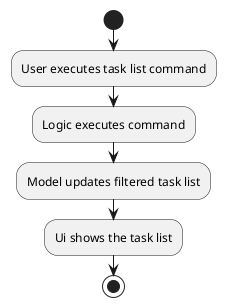 @startuml
start
:User executes task list command;
:Logic executes command;
:Model updates filtered task list;
:Ui shows the task list;
stop
@enduml
